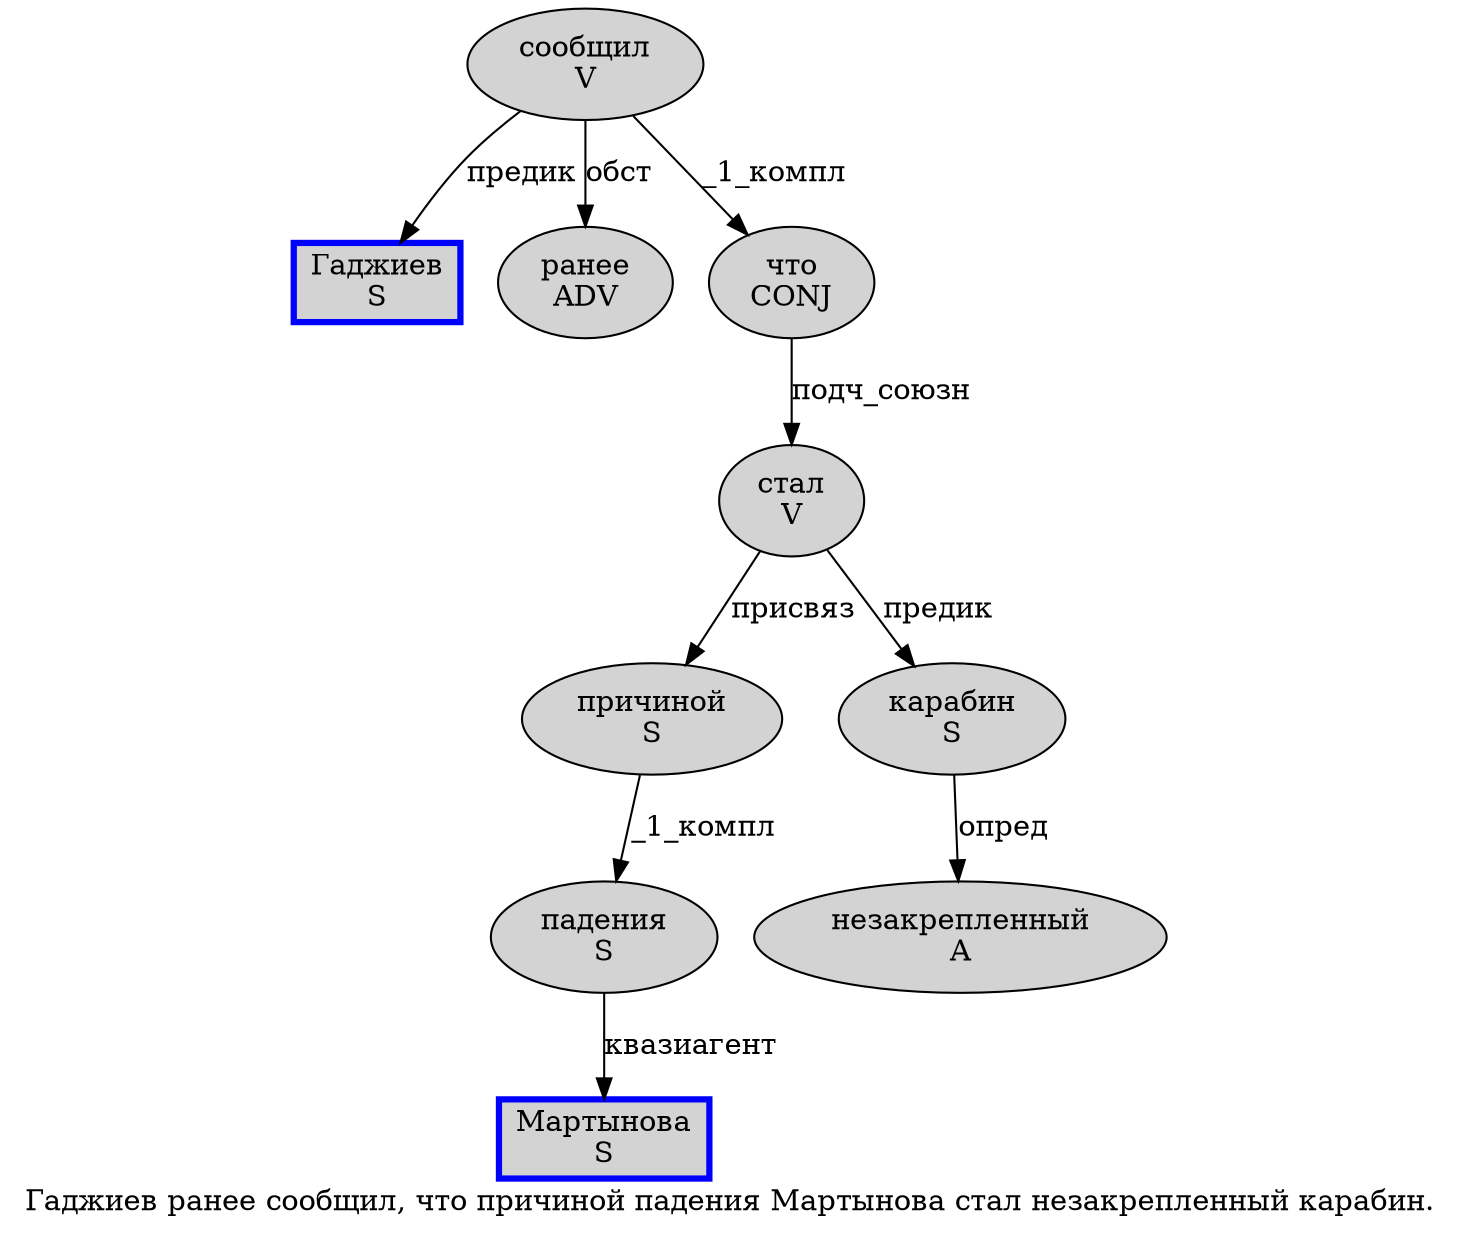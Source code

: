 digraph SENTENCE_186 {
	graph [label="Гаджиев ранее сообщил, что причиной падения Мартынова стал незакрепленный карабин."]
	node [style=filled]
		0 [label="Гаджиев
S" color=blue fillcolor=lightgray penwidth=3 shape=box]
		1 [label="ранее
ADV" color="" fillcolor=lightgray penwidth=1 shape=ellipse]
		2 [label="сообщил
V" color="" fillcolor=lightgray penwidth=1 shape=ellipse]
		4 [label="что
CONJ" color="" fillcolor=lightgray penwidth=1 shape=ellipse]
		5 [label="причиной
S" color="" fillcolor=lightgray penwidth=1 shape=ellipse]
		6 [label="падения
S" color="" fillcolor=lightgray penwidth=1 shape=ellipse]
		7 [label="Мартынова
S" color=blue fillcolor=lightgray penwidth=3 shape=box]
		8 [label="стал
V" color="" fillcolor=lightgray penwidth=1 shape=ellipse]
		9 [label="незакрепленный
A" color="" fillcolor=lightgray penwidth=1 shape=ellipse]
		10 [label="карабин
S" color="" fillcolor=lightgray penwidth=1 shape=ellipse]
			10 -> 9 [label="опред"]
			4 -> 8 [label="подч_союзн"]
			8 -> 5 [label="присвяз"]
			8 -> 10 [label="предик"]
			6 -> 7 [label="квазиагент"]
			2 -> 0 [label="предик"]
			2 -> 1 [label="обст"]
			2 -> 4 [label="_1_компл"]
			5 -> 6 [label="_1_компл"]
}